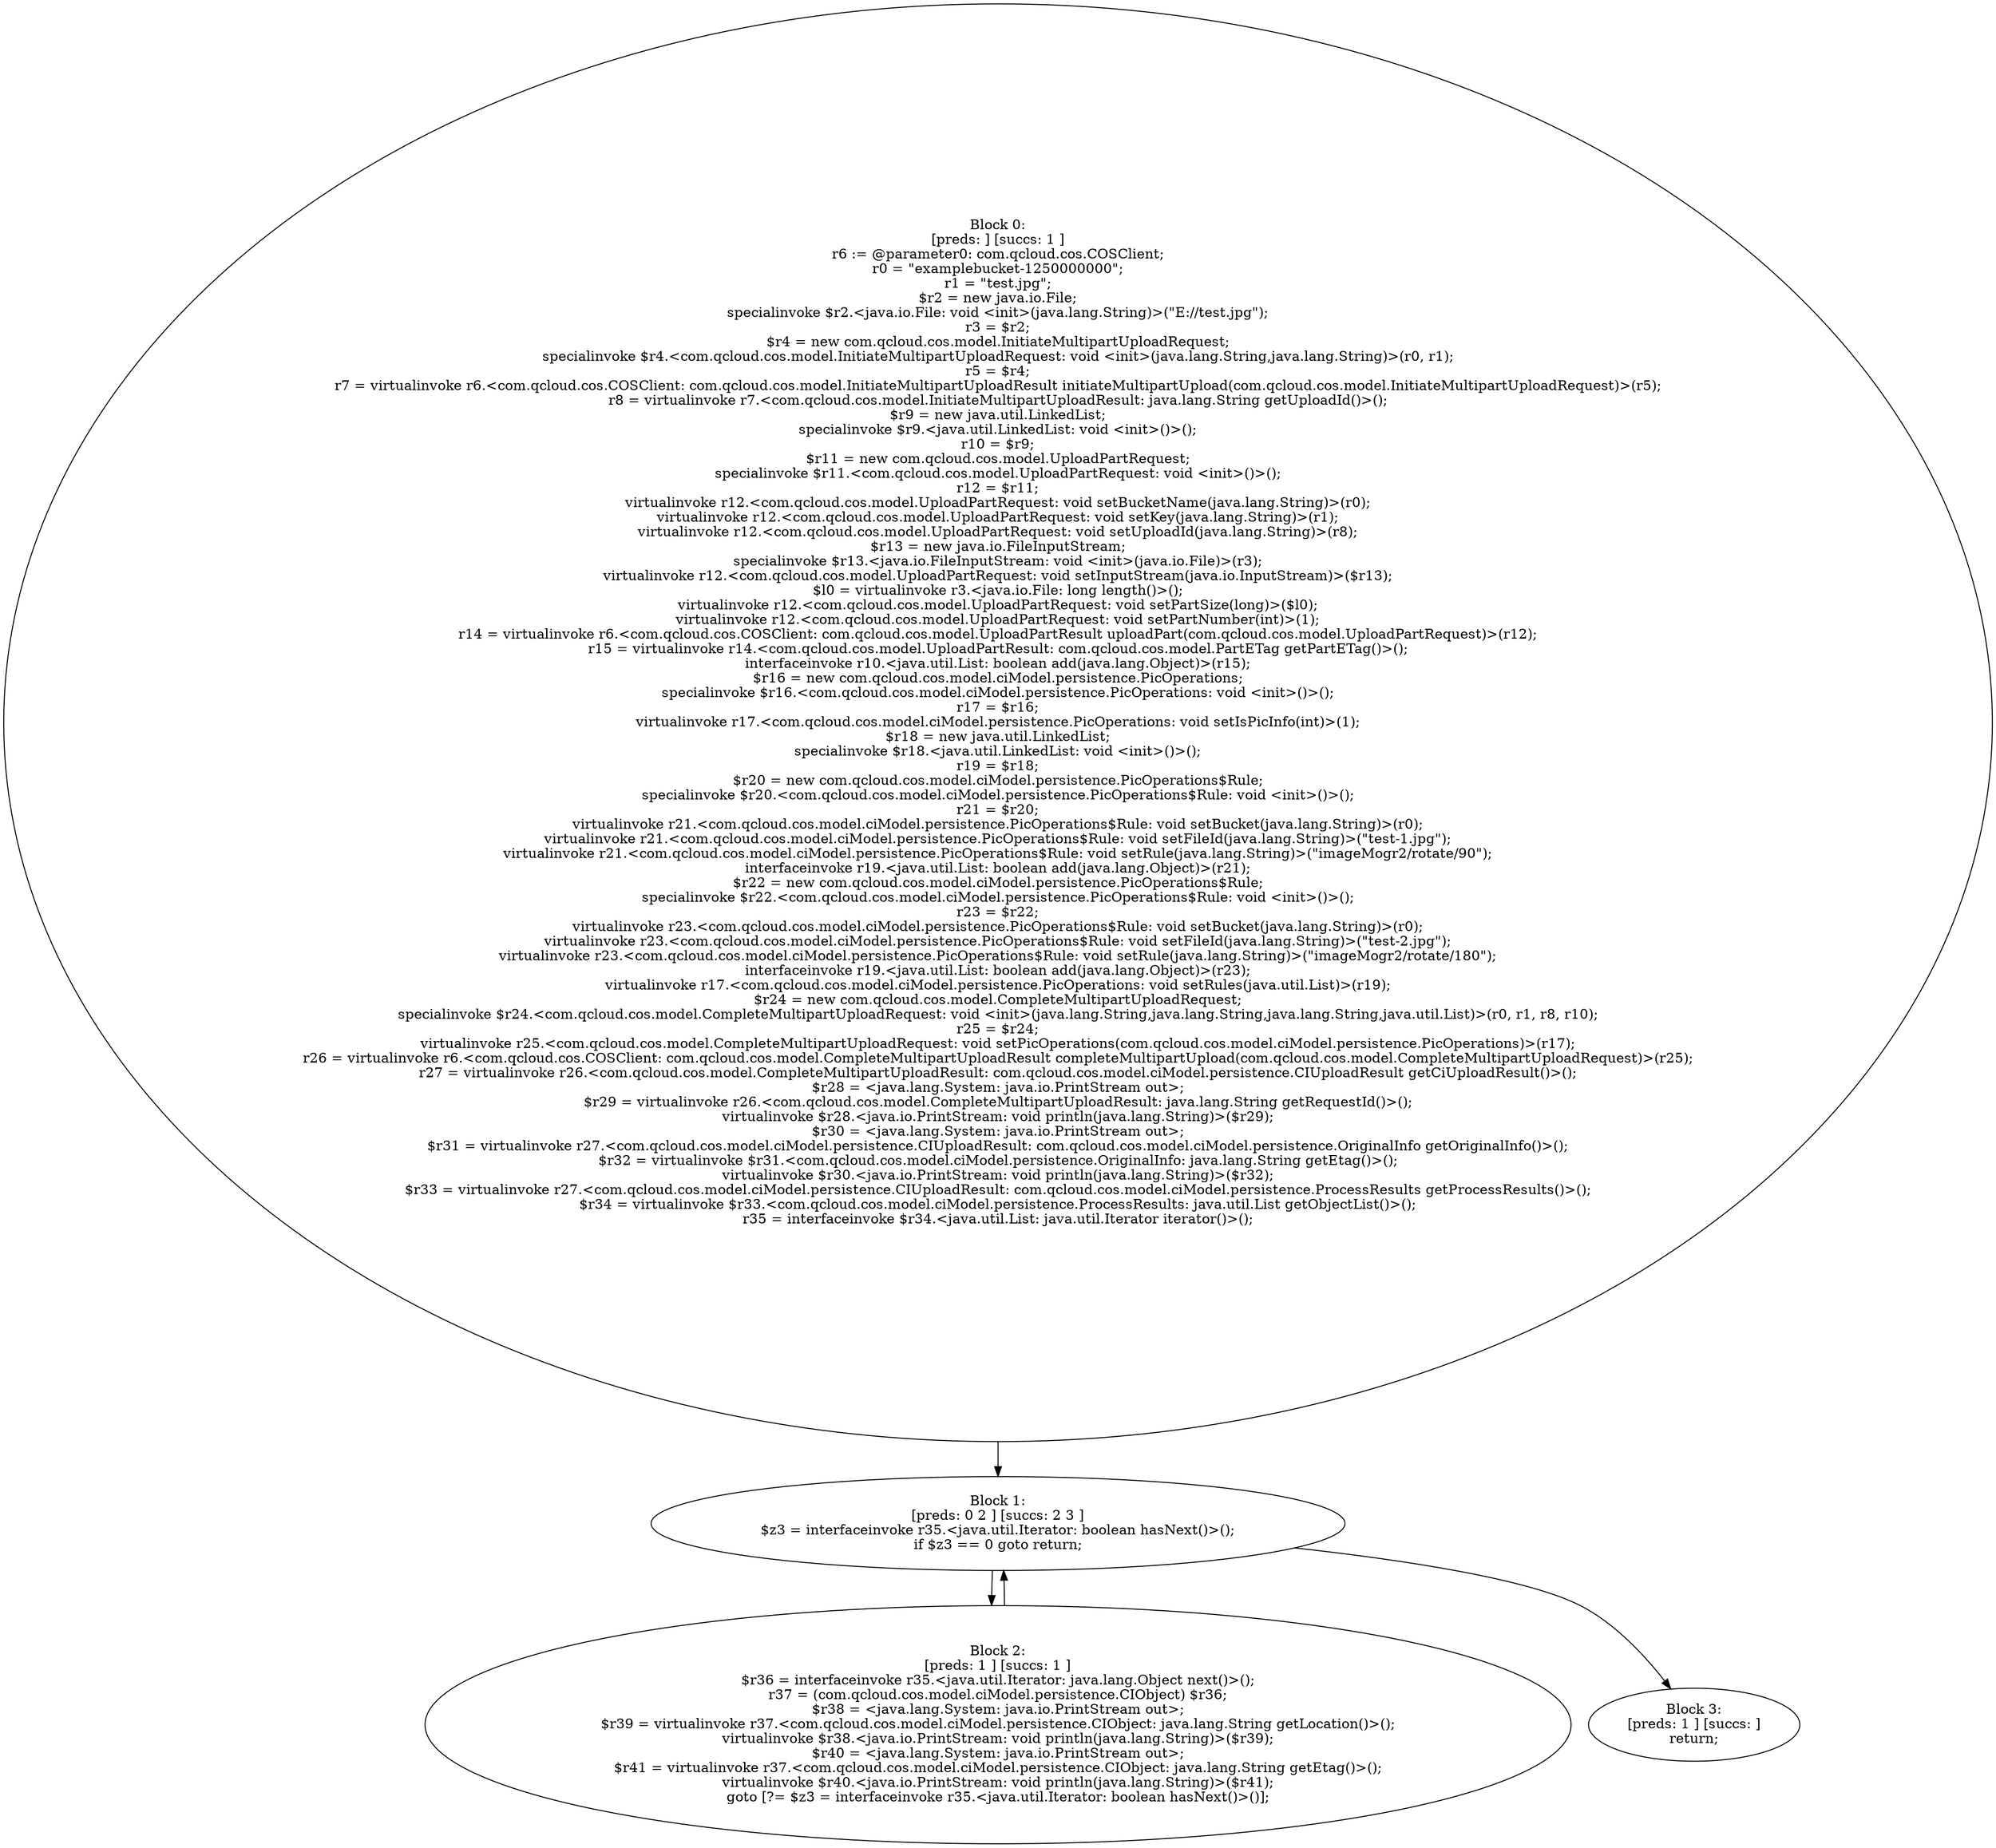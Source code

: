 digraph "unitGraph" {
    "Block 0:
[preds: ] [succs: 1 ]
r6 := @parameter0: com.qcloud.cos.COSClient;
r0 = \"examplebucket-1250000000\";
r1 = \"test.jpg\";
$r2 = new java.io.File;
specialinvoke $r2.<java.io.File: void <init>(java.lang.String)>(\"E://test.jpg\");
r3 = $r2;
$r4 = new com.qcloud.cos.model.InitiateMultipartUploadRequest;
specialinvoke $r4.<com.qcloud.cos.model.InitiateMultipartUploadRequest: void <init>(java.lang.String,java.lang.String)>(r0, r1);
r5 = $r4;
r7 = virtualinvoke r6.<com.qcloud.cos.COSClient: com.qcloud.cos.model.InitiateMultipartUploadResult initiateMultipartUpload(com.qcloud.cos.model.InitiateMultipartUploadRequest)>(r5);
r8 = virtualinvoke r7.<com.qcloud.cos.model.InitiateMultipartUploadResult: java.lang.String getUploadId()>();
$r9 = new java.util.LinkedList;
specialinvoke $r9.<java.util.LinkedList: void <init>()>();
r10 = $r9;
$r11 = new com.qcloud.cos.model.UploadPartRequest;
specialinvoke $r11.<com.qcloud.cos.model.UploadPartRequest: void <init>()>();
r12 = $r11;
virtualinvoke r12.<com.qcloud.cos.model.UploadPartRequest: void setBucketName(java.lang.String)>(r0);
virtualinvoke r12.<com.qcloud.cos.model.UploadPartRequest: void setKey(java.lang.String)>(r1);
virtualinvoke r12.<com.qcloud.cos.model.UploadPartRequest: void setUploadId(java.lang.String)>(r8);
$r13 = new java.io.FileInputStream;
specialinvoke $r13.<java.io.FileInputStream: void <init>(java.io.File)>(r3);
virtualinvoke r12.<com.qcloud.cos.model.UploadPartRequest: void setInputStream(java.io.InputStream)>($r13);
$l0 = virtualinvoke r3.<java.io.File: long length()>();
virtualinvoke r12.<com.qcloud.cos.model.UploadPartRequest: void setPartSize(long)>($l0);
virtualinvoke r12.<com.qcloud.cos.model.UploadPartRequest: void setPartNumber(int)>(1);
r14 = virtualinvoke r6.<com.qcloud.cos.COSClient: com.qcloud.cos.model.UploadPartResult uploadPart(com.qcloud.cos.model.UploadPartRequest)>(r12);
r15 = virtualinvoke r14.<com.qcloud.cos.model.UploadPartResult: com.qcloud.cos.model.PartETag getPartETag()>();
interfaceinvoke r10.<java.util.List: boolean add(java.lang.Object)>(r15);
$r16 = new com.qcloud.cos.model.ciModel.persistence.PicOperations;
specialinvoke $r16.<com.qcloud.cos.model.ciModel.persistence.PicOperations: void <init>()>();
r17 = $r16;
virtualinvoke r17.<com.qcloud.cos.model.ciModel.persistence.PicOperations: void setIsPicInfo(int)>(1);
$r18 = new java.util.LinkedList;
specialinvoke $r18.<java.util.LinkedList: void <init>()>();
r19 = $r18;
$r20 = new com.qcloud.cos.model.ciModel.persistence.PicOperations$Rule;
specialinvoke $r20.<com.qcloud.cos.model.ciModel.persistence.PicOperations$Rule: void <init>()>();
r21 = $r20;
virtualinvoke r21.<com.qcloud.cos.model.ciModel.persistence.PicOperations$Rule: void setBucket(java.lang.String)>(r0);
virtualinvoke r21.<com.qcloud.cos.model.ciModel.persistence.PicOperations$Rule: void setFileId(java.lang.String)>(\"test-1.jpg\");
virtualinvoke r21.<com.qcloud.cos.model.ciModel.persistence.PicOperations$Rule: void setRule(java.lang.String)>(\"imageMogr2/rotate/90\");
interfaceinvoke r19.<java.util.List: boolean add(java.lang.Object)>(r21);
$r22 = new com.qcloud.cos.model.ciModel.persistence.PicOperations$Rule;
specialinvoke $r22.<com.qcloud.cos.model.ciModel.persistence.PicOperations$Rule: void <init>()>();
r23 = $r22;
virtualinvoke r23.<com.qcloud.cos.model.ciModel.persistence.PicOperations$Rule: void setBucket(java.lang.String)>(r0);
virtualinvoke r23.<com.qcloud.cos.model.ciModel.persistence.PicOperations$Rule: void setFileId(java.lang.String)>(\"test-2.jpg\");
virtualinvoke r23.<com.qcloud.cos.model.ciModel.persistence.PicOperations$Rule: void setRule(java.lang.String)>(\"imageMogr2/rotate/180\");
interfaceinvoke r19.<java.util.List: boolean add(java.lang.Object)>(r23);
virtualinvoke r17.<com.qcloud.cos.model.ciModel.persistence.PicOperations: void setRules(java.util.List)>(r19);
$r24 = new com.qcloud.cos.model.CompleteMultipartUploadRequest;
specialinvoke $r24.<com.qcloud.cos.model.CompleteMultipartUploadRequest: void <init>(java.lang.String,java.lang.String,java.lang.String,java.util.List)>(r0, r1, r8, r10);
r25 = $r24;
virtualinvoke r25.<com.qcloud.cos.model.CompleteMultipartUploadRequest: void setPicOperations(com.qcloud.cos.model.ciModel.persistence.PicOperations)>(r17);
r26 = virtualinvoke r6.<com.qcloud.cos.COSClient: com.qcloud.cos.model.CompleteMultipartUploadResult completeMultipartUpload(com.qcloud.cos.model.CompleteMultipartUploadRequest)>(r25);
r27 = virtualinvoke r26.<com.qcloud.cos.model.CompleteMultipartUploadResult: com.qcloud.cos.model.ciModel.persistence.CIUploadResult getCiUploadResult()>();
$r28 = <java.lang.System: java.io.PrintStream out>;
$r29 = virtualinvoke r26.<com.qcloud.cos.model.CompleteMultipartUploadResult: java.lang.String getRequestId()>();
virtualinvoke $r28.<java.io.PrintStream: void println(java.lang.String)>($r29);
$r30 = <java.lang.System: java.io.PrintStream out>;
$r31 = virtualinvoke r27.<com.qcloud.cos.model.ciModel.persistence.CIUploadResult: com.qcloud.cos.model.ciModel.persistence.OriginalInfo getOriginalInfo()>();
$r32 = virtualinvoke $r31.<com.qcloud.cos.model.ciModel.persistence.OriginalInfo: java.lang.String getEtag()>();
virtualinvoke $r30.<java.io.PrintStream: void println(java.lang.String)>($r32);
$r33 = virtualinvoke r27.<com.qcloud.cos.model.ciModel.persistence.CIUploadResult: com.qcloud.cos.model.ciModel.persistence.ProcessResults getProcessResults()>();
$r34 = virtualinvoke $r33.<com.qcloud.cos.model.ciModel.persistence.ProcessResults: java.util.List getObjectList()>();
r35 = interfaceinvoke $r34.<java.util.List: java.util.Iterator iterator()>();
"
    "Block 1:
[preds: 0 2 ] [succs: 2 3 ]
$z3 = interfaceinvoke r35.<java.util.Iterator: boolean hasNext()>();
if $z3 == 0 goto return;
"
    "Block 2:
[preds: 1 ] [succs: 1 ]
$r36 = interfaceinvoke r35.<java.util.Iterator: java.lang.Object next()>();
r37 = (com.qcloud.cos.model.ciModel.persistence.CIObject) $r36;
$r38 = <java.lang.System: java.io.PrintStream out>;
$r39 = virtualinvoke r37.<com.qcloud.cos.model.ciModel.persistence.CIObject: java.lang.String getLocation()>();
virtualinvoke $r38.<java.io.PrintStream: void println(java.lang.String)>($r39);
$r40 = <java.lang.System: java.io.PrintStream out>;
$r41 = virtualinvoke r37.<com.qcloud.cos.model.ciModel.persistence.CIObject: java.lang.String getEtag()>();
virtualinvoke $r40.<java.io.PrintStream: void println(java.lang.String)>($r41);
goto [?= $z3 = interfaceinvoke r35.<java.util.Iterator: boolean hasNext()>()];
"
    "Block 3:
[preds: 1 ] [succs: ]
return;
"
    "Block 0:
[preds: ] [succs: 1 ]
r6 := @parameter0: com.qcloud.cos.COSClient;
r0 = \"examplebucket-1250000000\";
r1 = \"test.jpg\";
$r2 = new java.io.File;
specialinvoke $r2.<java.io.File: void <init>(java.lang.String)>(\"E://test.jpg\");
r3 = $r2;
$r4 = new com.qcloud.cos.model.InitiateMultipartUploadRequest;
specialinvoke $r4.<com.qcloud.cos.model.InitiateMultipartUploadRequest: void <init>(java.lang.String,java.lang.String)>(r0, r1);
r5 = $r4;
r7 = virtualinvoke r6.<com.qcloud.cos.COSClient: com.qcloud.cos.model.InitiateMultipartUploadResult initiateMultipartUpload(com.qcloud.cos.model.InitiateMultipartUploadRequest)>(r5);
r8 = virtualinvoke r7.<com.qcloud.cos.model.InitiateMultipartUploadResult: java.lang.String getUploadId()>();
$r9 = new java.util.LinkedList;
specialinvoke $r9.<java.util.LinkedList: void <init>()>();
r10 = $r9;
$r11 = new com.qcloud.cos.model.UploadPartRequest;
specialinvoke $r11.<com.qcloud.cos.model.UploadPartRequest: void <init>()>();
r12 = $r11;
virtualinvoke r12.<com.qcloud.cos.model.UploadPartRequest: void setBucketName(java.lang.String)>(r0);
virtualinvoke r12.<com.qcloud.cos.model.UploadPartRequest: void setKey(java.lang.String)>(r1);
virtualinvoke r12.<com.qcloud.cos.model.UploadPartRequest: void setUploadId(java.lang.String)>(r8);
$r13 = new java.io.FileInputStream;
specialinvoke $r13.<java.io.FileInputStream: void <init>(java.io.File)>(r3);
virtualinvoke r12.<com.qcloud.cos.model.UploadPartRequest: void setInputStream(java.io.InputStream)>($r13);
$l0 = virtualinvoke r3.<java.io.File: long length()>();
virtualinvoke r12.<com.qcloud.cos.model.UploadPartRequest: void setPartSize(long)>($l0);
virtualinvoke r12.<com.qcloud.cos.model.UploadPartRequest: void setPartNumber(int)>(1);
r14 = virtualinvoke r6.<com.qcloud.cos.COSClient: com.qcloud.cos.model.UploadPartResult uploadPart(com.qcloud.cos.model.UploadPartRequest)>(r12);
r15 = virtualinvoke r14.<com.qcloud.cos.model.UploadPartResult: com.qcloud.cos.model.PartETag getPartETag()>();
interfaceinvoke r10.<java.util.List: boolean add(java.lang.Object)>(r15);
$r16 = new com.qcloud.cos.model.ciModel.persistence.PicOperations;
specialinvoke $r16.<com.qcloud.cos.model.ciModel.persistence.PicOperations: void <init>()>();
r17 = $r16;
virtualinvoke r17.<com.qcloud.cos.model.ciModel.persistence.PicOperations: void setIsPicInfo(int)>(1);
$r18 = new java.util.LinkedList;
specialinvoke $r18.<java.util.LinkedList: void <init>()>();
r19 = $r18;
$r20 = new com.qcloud.cos.model.ciModel.persistence.PicOperations$Rule;
specialinvoke $r20.<com.qcloud.cos.model.ciModel.persistence.PicOperations$Rule: void <init>()>();
r21 = $r20;
virtualinvoke r21.<com.qcloud.cos.model.ciModel.persistence.PicOperations$Rule: void setBucket(java.lang.String)>(r0);
virtualinvoke r21.<com.qcloud.cos.model.ciModel.persistence.PicOperations$Rule: void setFileId(java.lang.String)>(\"test-1.jpg\");
virtualinvoke r21.<com.qcloud.cos.model.ciModel.persistence.PicOperations$Rule: void setRule(java.lang.String)>(\"imageMogr2/rotate/90\");
interfaceinvoke r19.<java.util.List: boolean add(java.lang.Object)>(r21);
$r22 = new com.qcloud.cos.model.ciModel.persistence.PicOperations$Rule;
specialinvoke $r22.<com.qcloud.cos.model.ciModel.persistence.PicOperations$Rule: void <init>()>();
r23 = $r22;
virtualinvoke r23.<com.qcloud.cos.model.ciModel.persistence.PicOperations$Rule: void setBucket(java.lang.String)>(r0);
virtualinvoke r23.<com.qcloud.cos.model.ciModel.persistence.PicOperations$Rule: void setFileId(java.lang.String)>(\"test-2.jpg\");
virtualinvoke r23.<com.qcloud.cos.model.ciModel.persistence.PicOperations$Rule: void setRule(java.lang.String)>(\"imageMogr2/rotate/180\");
interfaceinvoke r19.<java.util.List: boolean add(java.lang.Object)>(r23);
virtualinvoke r17.<com.qcloud.cos.model.ciModel.persistence.PicOperations: void setRules(java.util.List)>(r19);
$r24 = new com.qcloud.cos.model.CompleteMultipartUploadRequest;
specialinvoke $r24.<com.qcloud.cos.model.CompleteMultipartUploadRequest: void <init>(java.lang.String,java.lang.String,java.lang.String,java.util.List)>(r0, r1, r8, r10);
r25 = $r24;
virtualinvoke r25.<com.qcloud.cos.model.CompleteMultipartUploadRequest: void setPicOperations(com.qcloud.cos.model.ciModel.persistence.PicOperations)>(r17);
r26 = virtualinvoke r6.<com.qcloud.cos.COSClient: com.qcloud.cos.model.CompleteMultipartUploadResult completeMultipartUpload(com.qcloud.cos.model.CompleteMultipartUploadRequest)>(r25);
r27 = virtualinvoke r26.<com.qcloud.cos.model.CompleteMultipartUploadResult: com.qcloud.cos.model.ciModel.persistence.CIUploadResult getCiUploadResult()>();
$r28 = <java.lang.System: java.io.PrintStream out>;
$r29 = virtualinvoke r26.<com.qcloud.cos.model.CompleteMultipartUploadResult: java.lang.String getRequestId()>();
virtualinvoke $r28.<java.io.PrintStream: void println(java.lang.String)>($r29);
$r30 = <java.lang.System: java.io.PrintStream out>;
$r31 = virtualinvoke r27.<com.qcloud.cos.model.ciModel.persistence.CIUploadResult: com.qcloud.cos.model.ciModel.persistence.OriginalInfo getOriginalInfo()>();
$r32 = virtualinvoke $r31.<com.qcloud.cos.model.ciModel.persistence.OriginalInfo: java.lang.String getEtag()>();
virtualinvoke $r30.<java.io.PrintStream: void println(java.lang.String)>($r32);
$r33 = virtualinvoke r27.<com.qcloud.cos.model.ciModel.persistence.CIUploadResult: com.qcloud.cos.model.ciModel.persistence.ProcessResults getProcessResults()>();
$r34 = virtualinvoke $r33.<com.qcloud.cos.model.ciModel.persistence.ProcessResults: java.util.List getObjectList()>();
r35 = interfaceinvoke $r34.<java.util.List: java.util.Iterator iterator()>();
"->"Block 1:
[preds: 0 2 ] [succs: 2 3 ]
$z3 = interfaceinvoke r35.<java.util.Iterator: boolean hasNext()>();
if $z3 == 0 goto return;
";
    "Block 1:
[preds: 0 2 ] [succs: 2 3 ]
$z3 = interfaceinvoke r35.<java.util.Iterator: boolean hasNext()>();
if $z3 == 0 goto return;
"->"Block 2:
[preds: 1 ] [succs: 1 ]
$r36 = interfaceinvoke r35.<java.util.Iterator: java.lang.Object next()>();
r37 = (com.qcloud.cos.model.ciModel.persistence.CIObject) $r36;
$r38 = <java.lang.System: java.io.PrintStream out>;
$r39 = virtualinvoke r37.<com.qcloud.cos.model.ciModel.persistence.CIObject: java.lang.String getLocation()>();
virtualinvoke $r38.<java.io.PrintStream: void println(java.lang.String)>($r39);
$r40 = <java.lang.System: java.io.PrintStream out>;
$r41 = virtualinvoke r37.<com.qcloud.cos.model.ciModel.persistence.CIObject: java.lang.String getEtag()>();
virtualinvoke $r40.<java.io.PrintStream: void println(java.lang.String)>($r41);
goto [?= $z3 = interfaceinvoke r35.<java.util.Iterator: boolean hasNext()>()];
";
    "Block 1:
[preds: 0 2 ] [succs: 2 3 ]
$z3 = interfaceinvoke r35.<java.util.Iterator: boolean hasNext()>();
if $z3 == 0 goto return;
"->"Block 3:
[preds: 1 ] [succs: ]
return;
";
    "Block 2:
[preds: 1 ] [succs: 1 ]
$r36 = interfaceinvoke r35.<java.util.Iterator: java.lang.Object next()>();
r37 = (com.qcloud.cos.model.ciModel.persistence.CIObject) $r36;
$r38 = <java.lang.System: java.io.PrintStream out>;
$r39 = virtualinvoke r37.<com.qcloud.cos.model.ciModel.persistence.CIObject: java.lang.String getLocation()>();
virtualinvoke $r38.<java.io.PrintStream: void println(java.lang.String)>($r39);
$r40 = <java.lang.System: java.io.PrintStream out>;
$r41 = virtualinvoke r37.<com.qcloud.cos.model.ciModel.persistence.CIObject: java.lang.String getEtag()>();
virtualinvoke $r40.<java.io.PrintStream: void println(java.lang.String)>($r41);
goto [?= $z3 = interfaceinvoke r35.<java.util.Iterator: boolean hasNext()>()];
"->"Block 1:
[preds: 0 2 ] [succs: 2 3 ]
$z3 = interfaceinvoke r35.<java.util.Iterator: boolean hasNext()>();
if $z3 == 0 goto return;
";
}
